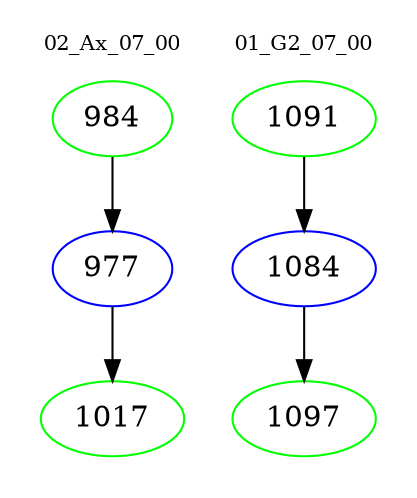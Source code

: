 digraph{
subgraph cluster_0 {
color = white
label = "02_Ax_07_00";
fontsize=10;
T0_984 [label="984", color="green"]
T0_984 -> T0_977 [color="black"]
T0_977 [label="977", color="blue"]
T0_977 -> T0_1017 [color="black"]
T0_1017 [label="1017", color="green"]
}
subgraph cluster_1 {
color = white
label = "01_G2_07_00";
fontsize=10;
T1_1091 [label="1091", color="green"]
T1_1091 -> T1_1084 [color="black"]
T1_1084 [label="1084", color="blue"]
T1_1084 -> T1_1097 [color="black"]
T1_1097 [label="1097", color="green"]
}
}
